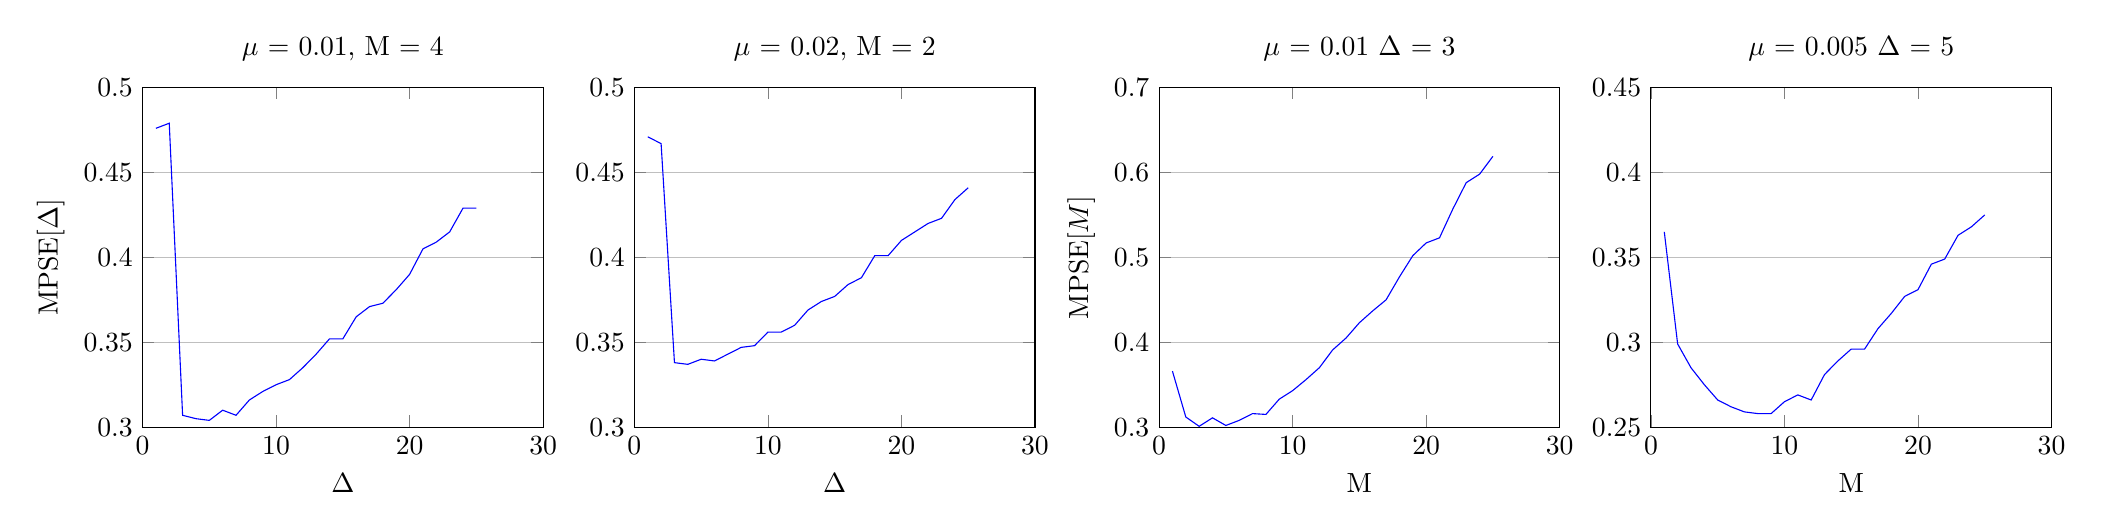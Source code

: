 % This file was created by matlab2tikz v0.4.7 running on MATLAB 8.1.
% Copyright (c) 2008--2014, Nico Schlömer <nico.schloemer@gmail.com>
% All rights reserved.
% Minimal pgfplots version: 1.3
% 
% The latest updates can be retrieved from
%   http://www.mathworks.com/matlabcentral/fileexchange/22022-matlab2tikz
% where you can also make suggestions and rate matlab2tikz.
% 
\begin{tikzpicture}

\begin{axis}[%
width=2.003in,
height=1.698in,
scale only axis,
xmin=0,
xmax=30,
xlabel={$\Delta$},
ymin=0.3,
ymax=0.5,
ymajorgrids,
name=plot2,
title={$\mu$ = 0.02, M = 2}
]
\addplot [color=blue,solid,forget plot]
  table[row sep=crcr]{1	0.471\\
2	0.467\\
3	0.338\\
4	0.337\\
5	0.34\\
6	0.339\\
7	0.343\\
8	0.347\\
9	0.348\\
10	0.356\\
11	0.356\\
12	0.36\\
13	0.369\\
14	0.374\\
15	0.377\\
16	0.384\\
17	0.388\\
18	0.401\\
19	0.401\\
20	0.41\\
21	0.415\\
22	0.42\\
23	0.423\\
24	0.434\\
25	0.441\\
};
\end{axis}

\begin{axis}[%
width=2.003in,
height=1.698in,
scale only axis,
xmin=0,
xmax=30,
xlabel={$\Delta$},
ymin=0.3,
ymax=0.5,
ylabel={MPSE[$\Delta$]},
ymajorgrids,
at=(plot2.left of south west),
anchor=right of south east,
title={$\mu$ = 0.01, M = 4}
]
\addplot [color=blue,solid,forget plot]
  table[row sep=crcr]{1	0.476\\
2	0.479\\
3	0.307\\
4	0.305\\
5	0.304\\
6	0.31\\
7	0.307\\
8	0.316\\
9	0.321\\
10	0.325\\
11	0.328\\
12	0.335\\
13	0.343\\
14	0.352\\
15	0.352\\
16	0.365\\
17	0.371\\
18	0.373\\
19	0.381\\
20	0.39\\
21	0.405\\
22	0.409\\
23	0.415\\
24	0.429\\
25	0.429\\
};
\end{axis}

\begin{axis}[%
width=2.003in,
height=1.698in,
scale only axis,
xmin=0,
xmax=30,
xlabel={M},
ymin=0.3,
ymax=0.7,
ylabel={MPSE[$M$]},
ymajorgrids,
name=plot3,
at=(plot2.right of south east),
anchor=left of south west,
title={$\mu$ = 0.01  $\Delta$ = 3}
]
\addplot [color=blue,solid,forget plot]
  table[row sep=crcr]{1	0.366\\
2	0.312\\
3	0.301\\
4	0.311\\
5	0.302\\
6	0.308\\
7	0.316\\
8	0.315\\
9	0.333\\
10	0.343\\
11	0.356\\
12	0.37\\
13	0.391\\
14	0.405\\
15	0.423\\
16	0.437\\
17	0.45\\
18	0.477\\
19	0.502\\
20	0.517\\
21	0.523\\
22	0.557\\
23	0.588\\
24	0.598\\
25	0.619\\
};
\end{axis}

\begin{axis}[%
width=2.003in,
height=1.698in,
scale only axis,
xmin=0,
xmax=30,
xlabel={M},
ymin=0.25,
ymax=0.45,
ymajorgrids,
at=(plot3.right of south east),
anchor=left of south west,
title={$\mu$ = 0.005  $\Delta$ = 5}
]
\addplot [color=blue,solid,forget plot]
  table[row sep=crcr]{1	0.365\\
2	0.299\\
3	0.285\\
4	0.275\\
5	0.266\\
6	0.262\\
7	0.259\\
8	0.258\\
9	0.258\\
10	0.265\\
11	0.269\\
12	0.266\\
13	0.281\\
14	0.289\\
15	0.296\\
16	0.296\\
17	0.308\\
18	0.317\\
19	0.327\\
20	0.331\\
21	0.346\\
22	0.349\\
23	0.363\\
24	0.368\\
25	0.375\\
};
\end{axis}
\end{tikzpicture}%